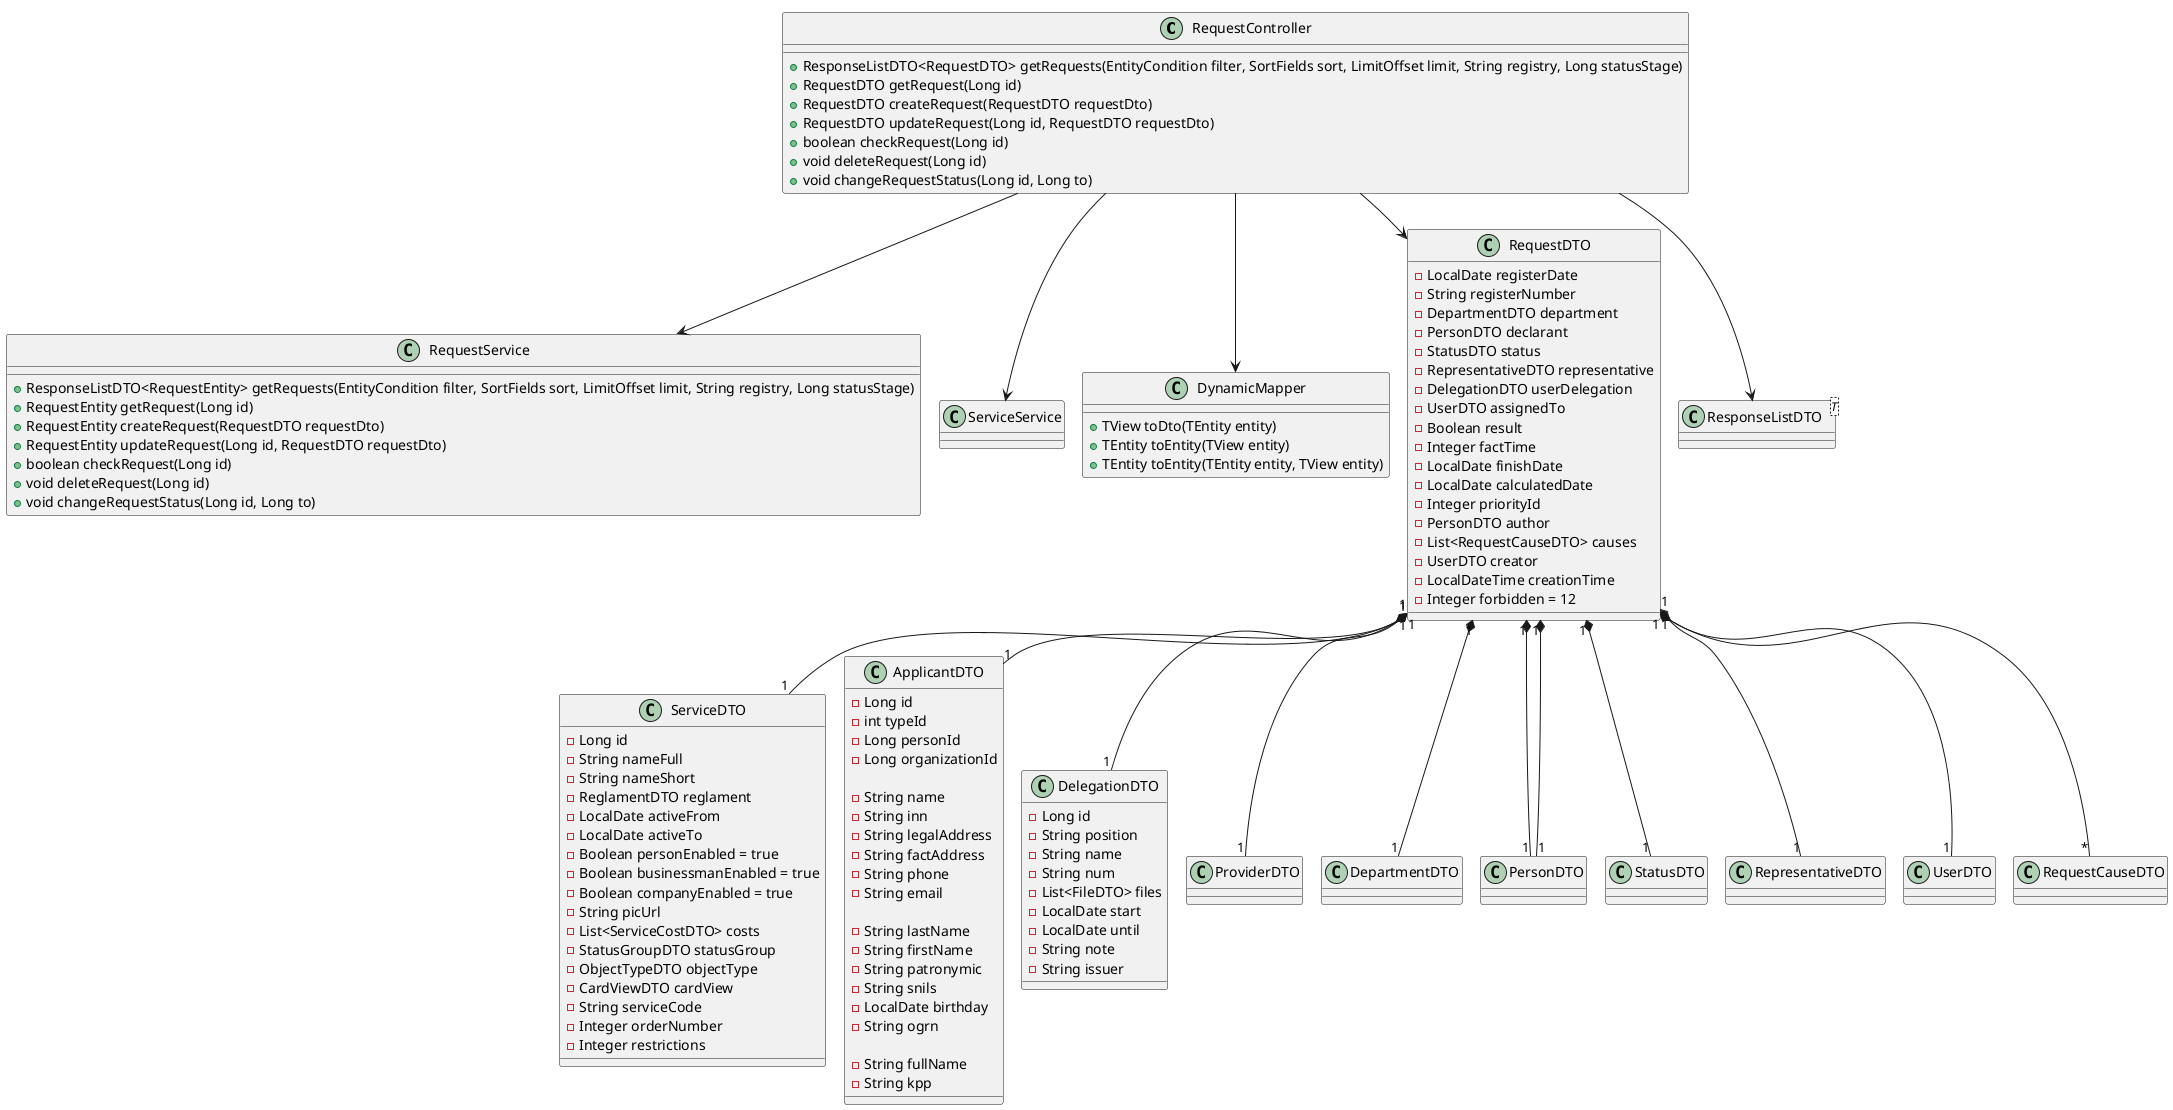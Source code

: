 @startuml
!pragma layout smetana
class RequestController {
  + ResponseListDTO<RequestDTO> getRequests(EntityCondition filter, SortFields sort, LimitOffset limit, String registry, Long statusStage)
  + RequestDTO getRequest(Long id)
  + RequestDTO createRequest(RequestDTO requestDto)
  + RequestDTO updateRequest(Long id, RequestDTO requestDto)
  + boolean checkRequest(Long id)
  + void deleteRequest(Long id)
  + void changeRequestStatus(Long id, Long to)
}

class RequestService {
  + ResponseListDTO<RequestEntity> getRequests(EntityCondition filter, SortFields sort, LimitOffset limit, String registry, Long statusStage)
  + RequestEntity getRequest(Long id)
  + RequestEntity createRequest(RequestDTO requestDto)
  + RequestEntity updateRequest(Long id, RequestDTO requestDto)
  + boolean checkRequest(Long id)
  + void deleteRequest(Long id)
  + void changeRequestStatus(Long id, Long to)
}


class ServiceService {
}

class DynamicMapper {
  + TView toDto(TEntity entity)
  + TEntity toEntity(TView entity)
  + TEntity toEntity(TEntity entity, TView entity)
}


RequestController --> RequestService
RequestController --> ServiceService
RequestController --> DynamicMapper

class RequestDTO {
}

class ResponseListDTO<T> {
}

RequestController --> RequestDTO
RequestController --> ResponseListDTO


class RequestDTO {
  - LocalDate registerDate
  - String registerNumber
  - DepartmentDTO department
  - PersonDTO declarant
  - StatusDTO status
  - RepresentativeDTO representative
  - DelegationDTO userDelegation
  - UserDTO assignedTo
  - Boolean result
  - Integer factTime
  - LocalDate finishDate
  - LocalDate calculatedDate
  - Integer priorityId
  - PersonDTO author
  - List<RequestCauseDTO> causes
  - UserDTO creator
  - LocalDateTime creationTime
  - Integer forbidden = 12
}

class ServiceDTO {
  - Long id
  - String nameFull
  - String nameShort
  - ReglamentDTO reglament
  - LocalDate activeFrom
  - LocalDate activeTo
  - Boolean personEnabled = true
  - Boolean businessmanEnabled = true
  - Boolean companyEnabled = true
  - String picUrl
  - List<ServiceCostDTO> costs
  - StatusGroupDTO statusGroup
  - ObjectTypeDTO objectType
  - CardViewDTO cardView
  - String serviceCode
  - Integer orderNumber
  - Integer restrictions
}

class ApplicantDTO {
  - Long id
  - int typeId
  - Long personId
  - Long organizationId

  ' Common fields
  - String name
  - String inn
  - String legalAddress
  - String factAddress
  - String phone
  - String email

  ' Individual fields
  - String lastName
  - String firstName
  - String patronymic
  - String snils
  - LocalDate birthday
  - String ogrn

  ' Organization fields
  - String fullName
  - String kpp
}

class DelegationDTO {
  - Long id
  - String position
  - String name
  - String num
  - List<FileDTO> files
  - LocalDate start
  - LocalDate until
  - String note
  - String issuer
}

RequestDTO "1" *-- "1" ServiceDTO
RequestDTO "1" *-- "1" ProviderDTO
RequestDTO "1" *-- "1" DepartmentDTO
RequestDTO "1" *-- "1" PersonDTO
RequestDTO "1" *-- "1" StatusDTO
RequestDTO "1" *-- "1" ApplicantDTO
RequestDTO "1" *-- "1" RepresentativeDTO
RequestDTO "1" *-- "1" DelegationDTO
RequestDTO "1" *-- "1" UserDTO
RequestDTO "1" *-- "1" PersonDTO
RequestDTO "1" *-- "*" RequestCauseDTO
@enduml